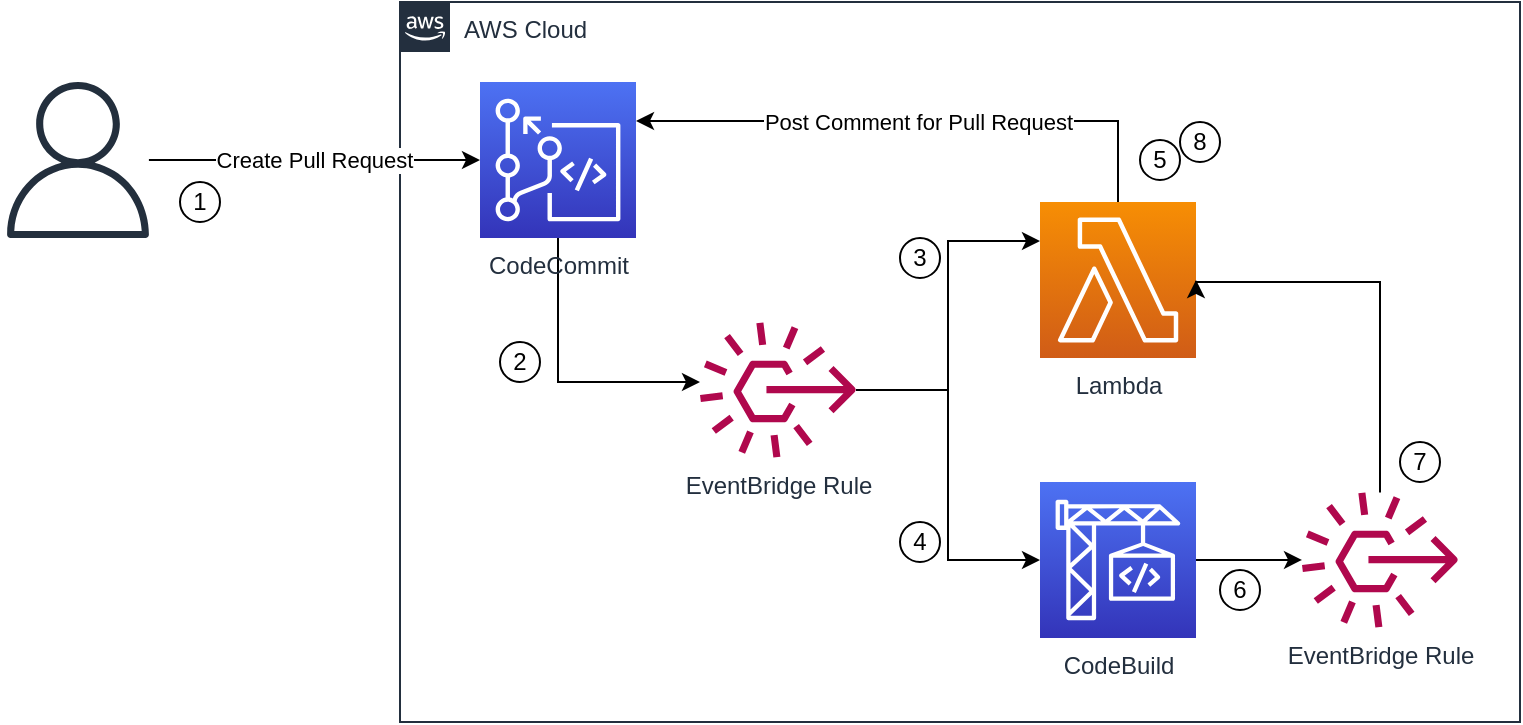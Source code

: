 <mxfile version="20.6.0" type="device"><diagram id="VXTYxD14An2NHhu6yYFf" name="Page-1"><mxGraphModel dx="1014" dy="675" grid="1" gridSize="10" guides="1" tooltips="1" connect="1" arrows="1" fold="1" page="1" pageScale="1" pageWidth="827" pageHeight="1169" math="0" shadow="0"><root><mxCell id="0"/><mxCell id="1" parent="0"/><mxCell id="GJYk9Ih-kVuv-9viRDFk-1" value="AWS Cloud" style="points=[[0,0],[0.25,0],[0.5,0],[0.75,0],[1,0],[1,0.25],[1,0.5],[1,0.75],[1,1],[0.75,1],[0.5,1],[0.25,1],[0,1],[0,0.75],[0,0.5],[0,0.25]];outlineConnect=0;gradientColor=none;html=1;whiteSpace=wrap;fontSize=12;fontStyle=0;container=1;pointerEvents=0;collapsible=0;recursiveResize=0;shape=mxgraph.aws4.group;grIcon=mxgraph.aws4.group_aws_cloud_alt;strokeColor=#232F3E;fillColor=none;verticalAlign=top;align=left;spacingLeft=30;fontColor=#232F3E;dashed=0;" vertex="1" parent="1"><mxGeometry x="240" y="40" width="560" height="360" as="geometry"/></mxCell><mxCell id="GJYk9Ih-kVuv-9viRDFk-12" style="edgeStyle=orthogonalEdgeStyle;rounded=0;orthogonalLoop=1;jettySize=auto;html=1;exitX=0.5;exitY=1;exitDx=0;exitDy=0;exitPerimeter=0;" edge="1" parent="GJYk9Ih-kVuv-9viRDFk-1" source="GJYk9Ih-kVuv-9viRDFk-2" target="GJYk9Ih-kVuv-9viRDFk-11"><mxGeometry relative="1" as="geometry"><Array as="points"><mxPoint x="79" y="190"/></Array></mxGeometry></mxCell><mxCell id="GJYk9Ih-kVuv-9viRDFk-2" value="CodeCommit" style="sketch=0;points=[[0,0,0],[0.25,0,0],[0.5,0,0],[0.75,0,0],[1,0,0],[0,1,0],[0.25,1,0],[0.5,1,0],[0.75,1,0],[1,1,0],[0,0.25,0],[0,0.5,0],[0,0.75,0],[1,0.25,0],[1,0.5,0],[1,0.75,0]];outlineConnect=0;fontColor=#232F3E;gradientColor=#4D72F3;gradientDirection=north;fillColor=#3334B9;strokeColor=#ffffff;dashed=0;verticalLabelPosition=bottom;verticalAlign=top;align=center;html=1;fontSize=12;fontStyle=0;aspect=fixed;shape=mxgraph.aws4.resourceIcon;resIcon=mxgraph.aws4.codecommit;" vertex="1" parent="GJYk9Ih-kVuv-9viRDFk-1"><mxGeometry x="40" y="40" width="78" height="78" as="geometry"/></mxCell><mxCell id="GJYk9Ih-kVuv-9viRDFk-3" value="CodeBuild" style="sketch=0;points=[[0,0,0],[0.25,0,0],[0.5,0,0],[0.75,0,0],[1,0,0],[0,1,0],[0.25,1,0],[0.5,1,0],[0.75,1,0],[1,1,0],[0,0.25,0],[0,0.5,0],[0,0.75,0],[1,0.25,0],[1,0.5,0],[1,0.75,0]];outlineConnect=0;fontColor=#232F3E;gradientColor=#4D72F3;gradientDirection=north;fillColor=#3334B9;strokeColor=#ffffff;dashed=0;verticalLabelPosition=bottom;verticalAlign=top;align=center;html=1;fontSize=12;fontStyle=0;aspect=fixed;shape=mxgraph.aws4.resourceIcon;resIcon=mxgraph.aws4.codebuild;" vertex="1" parent="GJYk9Ih-kVuv-9viRDFk-1"><mxGeometry x="320" y="240" width="78" height="78" as="geometry"/></mxCell><mxCell id="GJYk9Ih-kVuv-9viRDFk-13" style="edgeStyle=orthogonalEdgeStyle;rounded=0;orthogonalLoop=1;jettySize=auto;html=1;exitX=1;exitY=0.5;exitDx=0;exitDy=0;exitPerimeter=0;" edge="1" parent="GJYk9Ih-kVuv-9viRDFk-1" source="GJYk9Ih-kVuv-9viRDFk-3" target="GJYk9Ih-kVuv-9viRDFk-10"><mxGeometry relative="1" as="geometry"><mxPoint x="118" y="240.5" as="sourcePoint"/></mxGeometry></mxCell><mxCell id="GJYk9Ih-kVuv-9viRDFk-20" value="Post Comment for Pull Request" style="edgeStyle=orthogonalEdgeStyle;rounded=0;orthogonalLoop=1;jettySize=auto;html=1;exitX=0.5;exitY=0;exitDx=0;exitDy=0;exitPerimeter=0;entryX=1;entryY=0.25;entryDx=0;entryDy=0;entryPerimeter=0;" edge="1" parent="GJYk9Ih-kVuv-9viRDFk-1" source="GJYk9Ih-kVuv-9viRDFk-8" target="GJYk9Ih-kVuv-9viRDFk-2"><mxGeometry relative="1" as="geometry"/></mxCell><mxCell id="GJYk9Ih-kVuv-9viRDFk-8" value="Lambda" style="sketch=0;points=[[0,0,0],[0.25,0,0],[0.5,0,0],[0.75,0,0],[1,0,0],[0,1,0],[0.25,1,0],[0.5,1,0],[0.75,1,0],[1,1,0],[0,0.25,0],[0,0.5,0],[0,0.75,0],[1,0.25,0],[1,0.5,0],[1,0.75,0]];outlineConnect=0;fontColor=#232F3E;gradientColor=#F78E04;gradientDirection=north;fillColor=#D05C17;strokeColor=#ffffff;dashed=0;verticalLabelPosition=bottom;verticalAlign=top;align=center;html=1;fontSize=12;fontStyle=0;aspect=fixed;shape=mxgraph.aws4.resourceIcon;resIcon=mxgraph.aws4.lambda;" vertex="1" parent="GJYk9Ih-kVuv-9viRDFk-1"><mxGeometry x="320" y="100" width="78" height="78" as="geometry"/></mxCell><mxCell id="GJYk9Ih-kVuv-9viRDFk-19" style="edgeStyle=orthogonalEdgeStyle;rounded=0;orthogonalLoop=1;jettySize=auto;html=1;entryX=0;entryY=0.25;entryDx=0;entryDy=0;entryPerimeter=0;" edge="1" parent="GJYk9Ih-kVuv-9viRDFk-1" source="GJYk9Ih-kVuv-9viRDFk-11" target="GJYk9Ih-kVuv-9viRDFk-8"><mxGeometry relative="1" as="geometry"/></mxCell><mxCell id="GJYk9Ih-kVuv-9viRDFk-11" value="EventBridge Rule" style="sketch=0;outlineConnect=0;fontColor=#232F3E;gradientColor=none;fillColor=#B0084D;strokeColor=none;dashed=0;verticalLabelPosition=bottom;verticalAlign=top;align=center;html=1;fontSize=12;fontStyle=0;aspect=fixed;pointerEvents=1;shape=mxgraph.aws4.rule_3;" vertex="1" parent="GJYk9Ih-kVuv-9viRDFk-1"><mxGeometry x="150" y="160" width="78" height="68" as="geometry"/></mxCell><mxCell id="GJYk9Ih-kVuv-9viRDFk-15" style="edgeStyle=orthogonalEdgeStyle;rounded=0;orthogonalLoop=1;jettySize=auto;html=1;entryX=0;entryY=0.5;entryDx=0;entryDy=0;entryPerimeter=0;" edge="1" parent="GJYk9Ih-kVuv-9viRDFk-1" source="GJYk9Ih-kVuv-9viRDFk-11" target="GJYk9Ih-kVuv-9viRDFk-3"><mxGeometry relative="1" as="geometry"/></mxCell><mxCell id="GJYk9Ih-kVuv-9viRDFk-22" style="edgeStyle=orthogonalEdgeStyle;rounded=0;orthogonalLoop=1;jettySize=auto;html=1;entryX=1;entryY=0.5;entryDx=0;entryDy=0;entryPerimeter=0;" edge="1" parent="GJYk9Ih-kVuv-9viRDFk-1" source="GJYk9Ih-kVuv-9viRDFk-10" target="GJYk9Ih-kVuv-9viRDFk-8"><mxGeometry relative="1" as="geometry"><Array as="points"><mxPoint x="490" y="140"/></Array></mxGeometry></mxCell><mxCell id="GJYk9Ih-kVuv-9viRDFk-10" value="EventBridge Rule" style="sketch=0;outlineConnect=0;fontColor=#232F3E;gradientColor=none;fillColor=#B0084D;strokeColor=none;dashed=0;verticalLabelPosition=bottom;verticalAlign=top;align=center;html=1;fontSize=12;fontStyle=0;aspect=fixed;pointerEvents=1;shape=mxgraph.aws4.rule_3;" vertex="1" parent="GJYk9Ih-kVuv-9viRDFk-1"><mxGeometry x="451" y="245" width="78" height="68" as="geometry"/></mxCell><mxCell id="GJYk9Ih-kVuv-9viRDFk-24" value="2" style="ellipse;whiteSpace=wrap;html=1;aspect=fixed;" vertex="1" parent="GJYk9Ih-kVuv-9viRDFk-1"><mxGeometry x="50" y="170" width="20" height="20" as="geometry"/></mxCell><mxCell id="GJYk9Ih-kVuv-9viRDFk-25" value="3" style="ellipse;whiteSpace=wrap;html=1;aspect=fixed;" vertex="1" parent="GJYk9Ih-kVuv-9viRDFk-1"><mxGeometry x="250" y="118" width="20" height="20" as="geometry"/></mxCell><mxCell id="GJYk9Ih-kVuv-9viRDFk-26" value="4" style="ellipse;whiteSpace=wrap;html=1;aspect=fixed;" vertex="1" parent="GJYk9Ih-kVuv-9viRDFk-1"><mxGeometry x="250" y="260" width="20" height="20" as="geometry"/></mxCell><mxCell id="GJYk9Ih-kVuv-9viRDFk-27" value="5" style="ellipse;whiteSpace=wrap;html=1;aspect=fixed;" vertex="1" parent="GJYk9Ih-kVuv-9viRDFk-1"><mxGeometry x="370" y="69" width="20" height="20" as="geometry"/></mxCell><mxCell id="GJYk9Ih-kVuv-9viRDFk-32" value="6" style="ellipse;whiteSpace=wrap;html=1;aspect=fixed;" vertex="1" parent="GJYk9Ih-kVuv-9viRDFk-1"><mxGeometry x="410" y="284" width="20" height="20" as="geometry"/></mxCell><mxCell id="GJYk9Ih-kVuv-9viRDFk-33" value="7" style="ellipse;whiteSpace=wrap;html=1;aspect=fixed;" vertex="1" parent="GJYk9Ih-kVuv-9viRDFk-1"><mxGeometry x="500" y="220" width="20" height="20" as="geometry"/></mxCell><mxCell id="GJYk9Ih-kVuv-9viRDFk-34" value="8" style="ellipse;whiteSpace=wrap;html=1;aspect=fixed;" vertex="1" parent="GJYk9Ih-kVuv-9viRDFk-1"><mxGeometry x="390" y="60" width="20" height="20" as="geometry"/></mxCell><mxCell id="GJYk9Ih-kVuv-9viRDFk-21" value="Create Pull Request" style="edgeStyle=orthogonalEdgeStyle;rounded=0;orthogonalLoop=1;jettySize=auto;html=1;" edge="1" parent="1" source="GJYk9Ih-kVuv-9viRDFk-7" target="GJYk9Ih-kVuv-9viRDFk-2"><mxGeometry relative="1" as="geometry"/></mxCell><mxCell id="GJYk9Ih-kVuv-9viRDFk-7" value="" style="sketch=0;outlineConnect=0;fontColor=#232F3E;gradientColor=none;fillColor=#232F3D;strokeColor=none;dashed=0;verticalLabelPosition=bottom;verticalAlign=top;align=center;html=1;fontSize=12;fontStyle=0;aspect=fixed;pointerEvents=1;shape=mxgraph.aws4.user;" vertex="1" parent="1"><mxGeometry x="40" y="80" width="78" height="78" as="geometry"/></mxCell><mxCell id="GJYk9Ih-kVuv-9viRDFk-23" value="1" style="ellipse;whiteSpace=wrap;html=1;aspect=fixed;" vertex="1" parent="1"><mxGeometry x="130" y="130" width="20" height="20" as="geometry"/></mxCell></root></mxGraphModel></diagram></mxfile>
